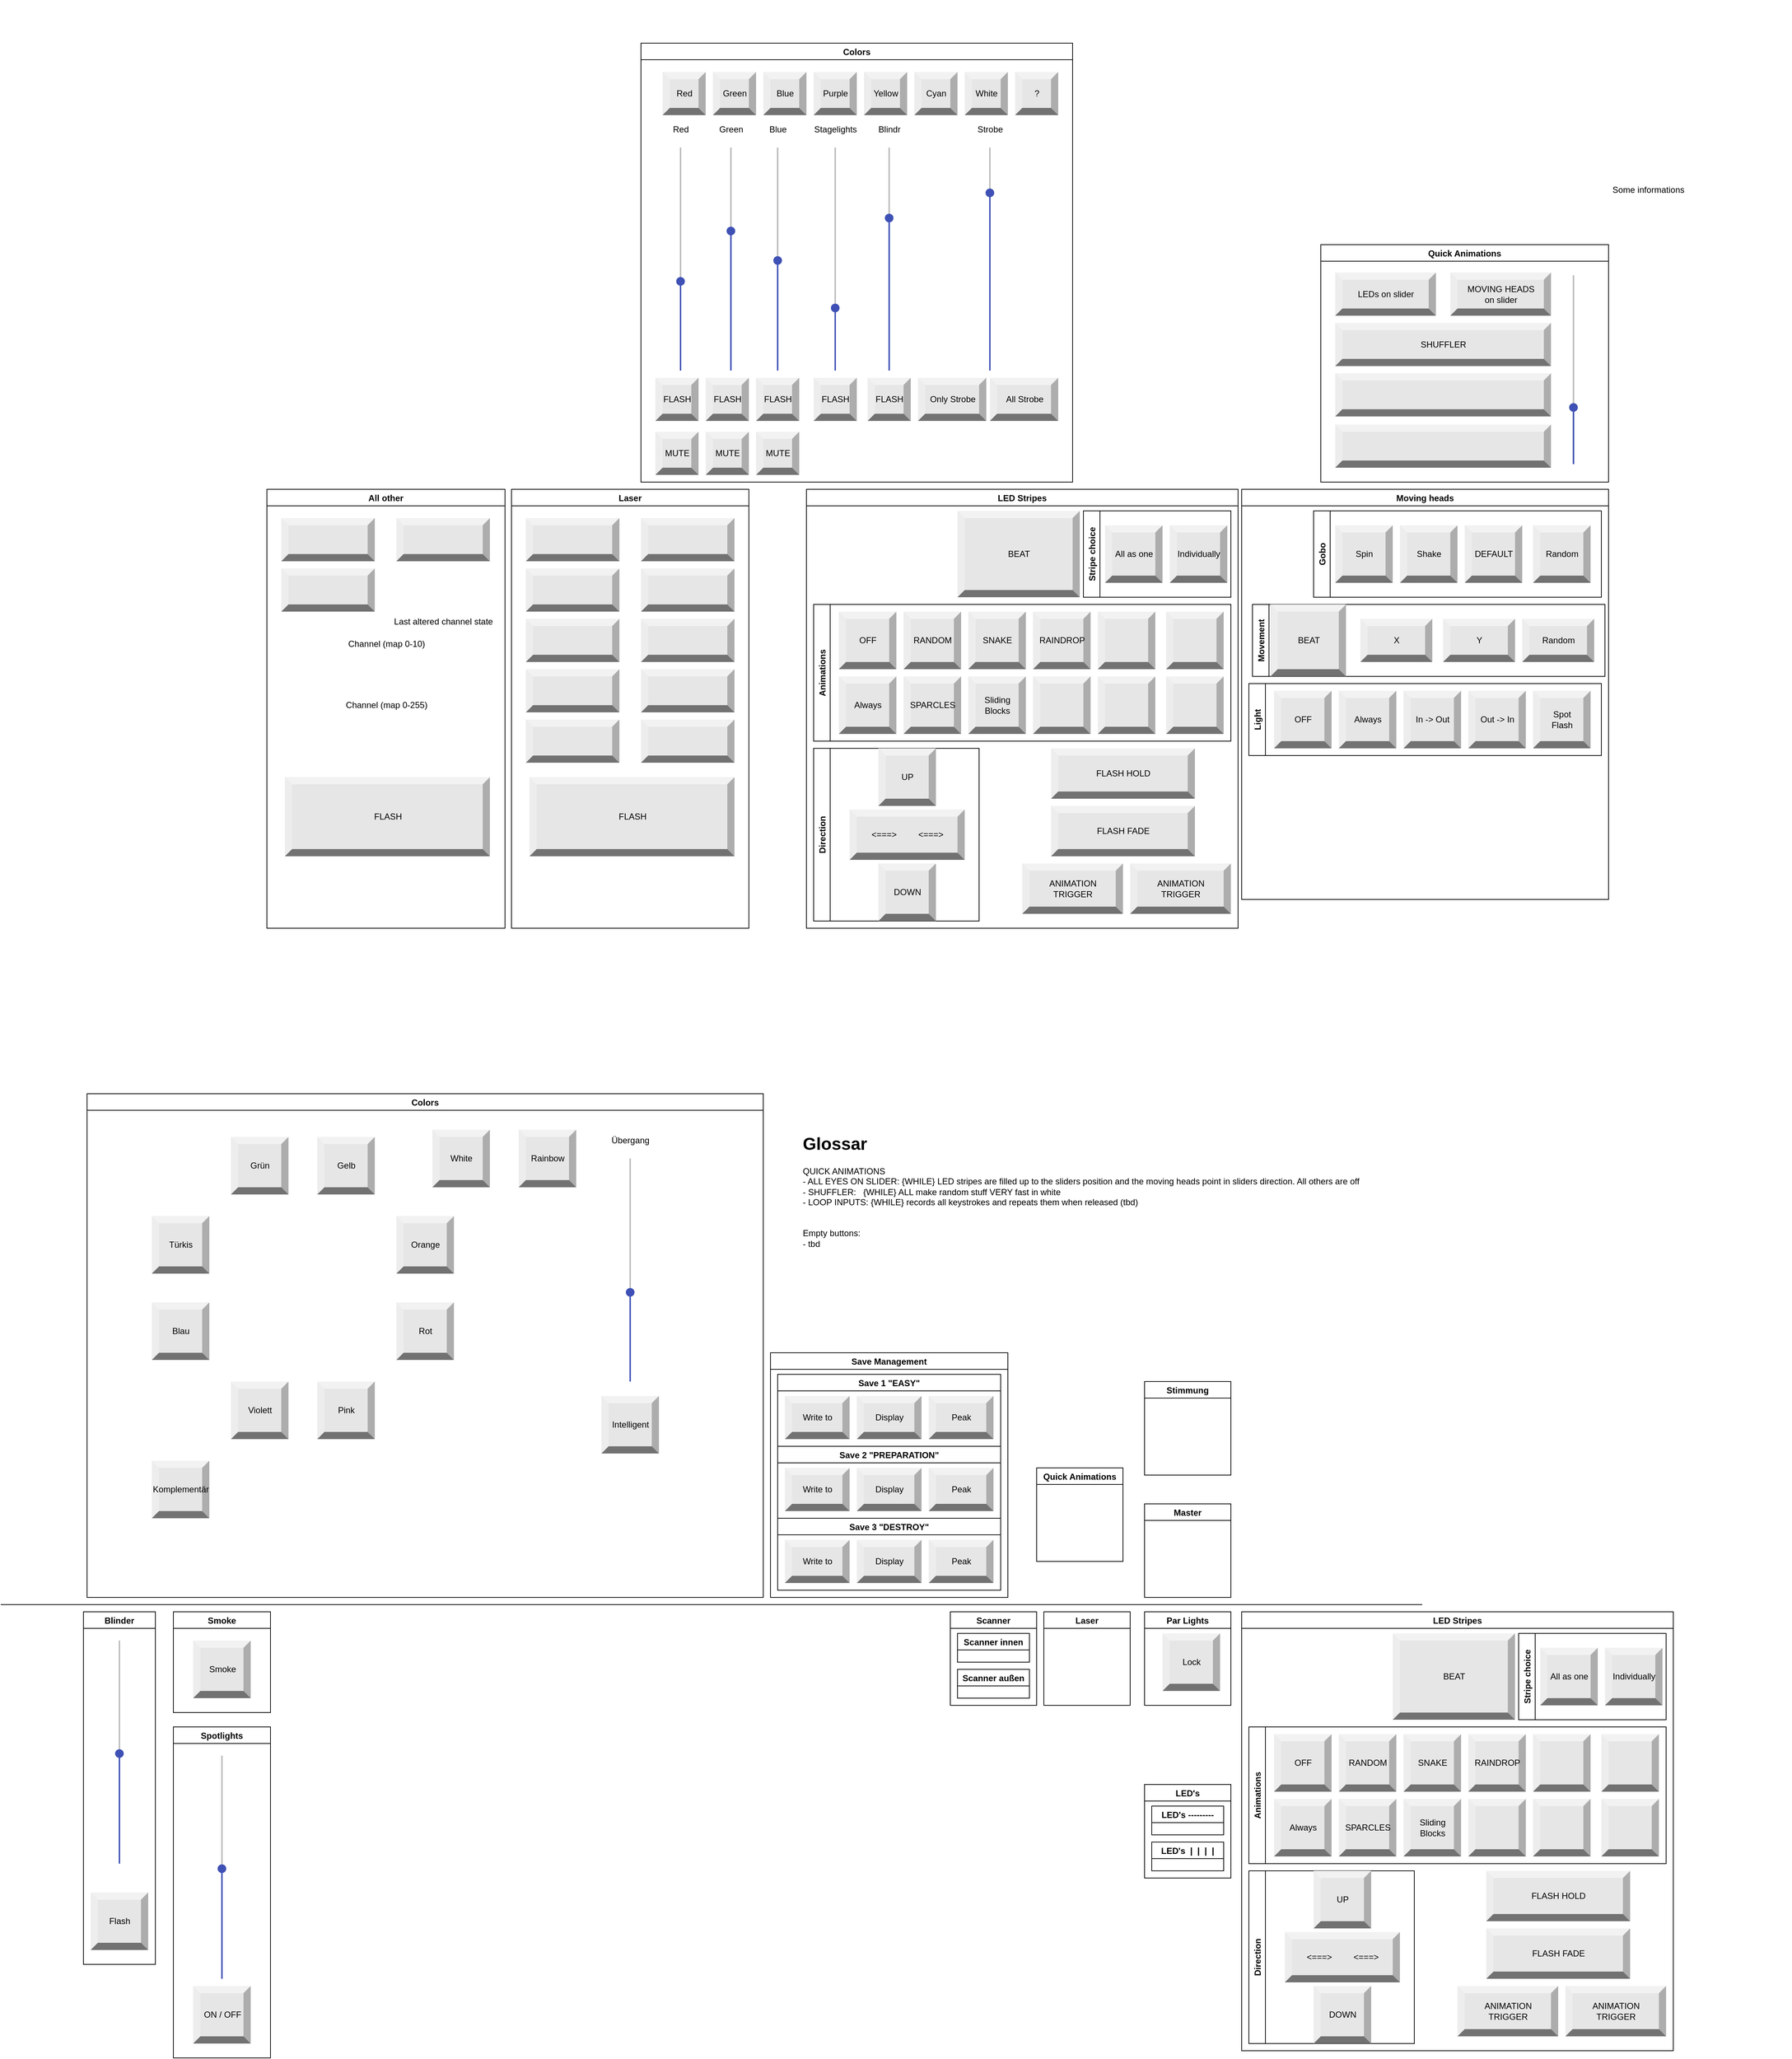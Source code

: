 <mxfile version="20.5.1" type="github">
  <diagram id="EBs3eoclZNxCUd93gEGw" name="Page-1">
    <mxGraphModel dx="1172" dy="1929" grid="1" gridSize="10" guides="1" tooltips="1" connect="1" arrows="1" fold="1" page="1" pageScale="1" pageWidth="850" pageHeight="1100" math="0" shadow="0">
      <root>
        <mxCell id="0" />
        <mxCell id="1" parent="0" />
        <mxCell id="Si6ZbvaaQqSnE2KLARDV-14" value="&lt;h1&gt;Glossar&lt;/h1&gt;&lt;div&gt;QUICK ANIMATIONS&lt;/div&gt;&lt;div&gt;- ALL EYES ON SLIDER: {WHILE} LED stripes are filled up to the sliders position and the moving heads point in sliders direction. All others are off&lt;br&gt;&lt;/div&gt;&lt;div&gt;- SHUFFLER:&lt;span style=&quot;&quot;&gt; &lt;/span&gt;&lt;span style=&quot;&quot;&gt; &lt;/span&gt;&lt;span style=&quot;&quot;&gt; &lt;/span&gt;&amp;nbsp; {WHILE} ALL make random stuff VERY fast in white&lt;/div&gt;&lt;div&gt;- LOOP INPUTS: {WHILE} records all keystrokes and repeats them when released (tbd)&lt;/div&gt;&lt;div&gt;&lt;br&gt;&lt;/div&gt;&lt;div&gt;&lt;br&gt;&lt;/div&gt;&lt;div&gt;Empty buttons:&lt;/div&gt;&lt;div&gt;- tbd&lt;/div&gt;&lt;div&gt;&lt;br&gt;&lt;/div&gt;&lt;div&gt;&lt;br&gt;&lt;/div&gt;" style="text;html=1;strokeColor=none;fillColor=none;spacing=5;spacingTop=-20;whiteSpace=wrap;overflow=hidden;rounded=0;" parent="1" vertex="1">
          <mxGeometry x="1130" y="760" width="790" height="180" as="geometry" />
        </mxCell>
        <mxCell id="Si6ZbvaaQqSnE2KLARDV-79" value="Moving heads" style="swimlane;" parent="1" vertex="1">
          <mxGeometry x="1745" y="-130" width="510" height="570" as="geometry" />
        </mxCell>
        <mxCell id="X8WdXMTReOl_9unOQ_UK-8" value="Movement" style="swimlane;horizontal=0;" parent="Si6ZbvaaQqSnE2KLARDV-79" vertex="1">
          <mxGeometry x="15" y="160" width="490" height="100" as="geometry" />
        </mxCell>
        <mxCell id="X8WdXMTReOl_9unOQ_UK-9" value="BEAT" style="labelPosition=center;verticalLabelPosition=middle;align=center;html=1;shape=mxgraph.basic.shaded_button;dx=10;fillColor=#E6E6E6;strokeColor=none;" parent="X8WdXMTReOl_9unOQ_UK-8" vertex="1">
          <mxGeometry x="25" width="105" height="100" as="geometry" />
        </mxCell>
        <mxCell id="X8WdXMTReOl_9unOQ_UK-10" value="X" style="labelPosition=center;verticalLabelPosition=middle;align=center;html=1;shape=mxgraph.basic.shaded_button;dx=10;fillColor=#E6E6E6;strokeColor=none;" parent="X8WdXMTReOl_9unOQ_UK-8" vertex="1">
          <mxGeometry x="150" y="20" width="100" height="60" as="geometry" />
        </mxCell>
        <mxCell id="X8WdXMTReOl_9unOQ_UK-12" value="Random" style="labelPosition=center;verticalLabelPosition=middle;align=center;html=1;shape=mxgraph.basic.shaded_button;dx=10;fillColor=#E6E6E6;strokeColor=none;" parent="X8WdXMTReOl_9unOQ_UK-8" vertex="1">
          <mxGeometry x="375" y="20" width="100" height="60" as="geometry" />
        </mxCell>
        <mxCell id="X8WdXMTReOl_9unOQ_UK-11" value="&lt;div&gt;Y&lt;/div&gt;" style="labelPosition=center;verticalLabelPosition=middle;align=center;html=1;shape=mxgraph.basic.shaded_button;dx=10;fillColor=#E6E6E6;strokeColor=none;" parent="X8WdXMTReOl_9unOQ_UK-8" vertex="1">
          <mxGeometry x="265" y="20" width="100" height="60" as="geometry" />
        </mxCell>
        <mxCell id="X8WdXMTReOl_9unOQ_UK-13" value="Light" style="swimlane;horizontal=0;" parent="Si6ZbvaaQqSnE2KLARDV-79" vertex="1">
          <mxGeometry x="10" y="270" width="490" height="100" as="geometry" />
        </mxCell>
        <mxCell id="X8WdXMTReOl_9unOQ_UK-14" value="OFF" style="labelPosition=center;verticalLabelPosition=middle;align=center;html=1;shape=mxgraph.basic.shaded_button;dx=10;fillColor=#E6E6E6;strokeColor=none;" parent="X8WdXMTReOl_9unOQ_UK-13" vertex="1">
          <mxGeometry x="35" y="10" width="80" height="80" as="geometry" />
        </mxCell>
        <mxCell id="X8WdXMTReOl_9unOQ_UK-15" value="Always" style="labelPosition=center;verticalLabelPosition=middle;align=center;html=1;shape=mxgraph.basic.shaded_button;dx=10;fillColor=#E6E6E6;strokeColor=none;" parent="X8WdXMTReOl_9unOQ_UK-13" vertex="1">
          <mxGeometry x="125" y="10" width="80" height="80" as="geometry" />
        </mxCell>
        <mxCell id="X8WdXMTReOl_9unOQ_UK-16" value="Out -&amp;gt; In" style="labelPosition=center;verticalLabelPosition=middle;align=center;html=1;shape=mxgraph.basic.shaded_button;dx=10;fillColor=#E6E6E6;strokeColor=none;" parent="X8WdXMTReOl_9unOQ_UK-13" vertex="1">
          <mxGeometry x="305" y="10" width="80" height="80" as="geometry" />
        </mxCell>
        <mxCell id="X8WdXMTReOl_9unOQ_UK-17" value="In -&amp;gt; Out" style="labelPosition=center;verticalLabelPosition=middle;align=center;html=1;shape=mxgraph.basic.shaded_button;dx=10;fillColor=#E6E6E6;strokeColor=none;" parent="X8WdXMTReOl_9unOQ_UK-13" vertex="1">
          <mxGeometry x="215" y="10" width="80" height="80" as="geometry" />
        </mxCell>
        <mxCell id="X8WdXMTReOl_9unOQ_UK-18" value="&lt;div&gt;Spot&lt;/div&gt;&lt;div&gt;Flash&lt;br&gt;&lt;/div&gt;" style="labelPosition=center;verticalLabelPosition=middle;align=center;html=1;shape=mxgraph.basic.shaded_button;dx=10;fillColor=#E6E6E6;strokeColor=none;" parent="X8WdXMTReOl_9unOQ_UK-13" vertex="1">
          <mxGeometry x="395" y="10" width="80" height="80" as="geometry" />
        </mxCell>
        <mxCell id="X8WdXMTReOl_9unOQ_UK-19" value="Gobo" style="swimlane;horizontal=0;" parent="Si6ZbvaaQqSnE2KLARDV-79" vertex="1">
          <mxGeometry x="100" y="30" width="400" height="120" as="geometry" />
        </mxCell>
        <mxCell id="X8WdXMTReOl_9unOQ_UK-20" value="&lt;div&gt;&lt;span style=&quot;background-color: initial;&quot;&gt;Spin&lt;/span&gt;&lt;br&gt;&lt;/div&gt;" style="labelPosition=center;verticalLabelPosition=middle;align=center;html=1;shape=mxgraph.basic.shaded_button;dx=10;fillColor=#E6E6E6;strokeColor=none;" parent="X8WdXMTReOl_9unOQ_UK-19" vertex="1">
          <mxGeometry x="30" y="20" width="80" height="80" as="geometry" />
        </mxCell>
        <mxCell id="X8WdXMTReOl_9unOQ_UK-21" value="&lt;div&gt;Shake&lt;/div&gt;" style="labelPosition=center;verticalLabelPosition=middle;align=center;html=1;shape=mxgraph.basic.shaded_button;dx=10;fillColor=#E6E6E6;strokeColor=none;" parent="X8WdXMTReOl_9unOQ_UK-19" vertex="1">
          <mxGeometry x="120" y="20" width="80" height="80" as="geometry" />
        </mxCell>
        <mxCell id="X8WdXMTReOl_9unOQ_UK-23" value="DEFAULT" style="labelPosition=center;verticalLabelPosition=middle;align=center;html=1;shape=mxgraph.basic.shaded_button;dx=10;fillColor=#E6E6E6;strokeColor=none;" parent="X8WdXMTReOl_9unOQ_UK-19" vertex="1">
          <mxGeometry x="210" y="20" width="80" height="80" as="geometry" />
        </mxCell>
        <mxCell id="LFXs0zO8Hx01GmSGuNnJ-122" value="Random" style="labelPosition=center;verticalLabelPosition=middle;align=center;html=1;shape=mxgraph.basic.shaded_button;dx=10;fillColor=#E6E6E6;strokeColor=none;" vertex="1" parent="X8WdXMTReOl_9unOQ_UK-19">
          <mxGeometry x="305" y="20" width="80" height="80" as="geometry" />
        </mxCell>
        <mxCell id="Si6ZbvaaQqSnE2KLARDV-80" value="Colors" style="swimlane;" parent="1" vertex="1">
          <mxGeometry x="910" y="-750" width="600" height="610" as="geometry">
            <mxRectangle x="-810" y="-35" width="80" height="30" as="alternateBounds" />
          </mxGeometry>
        </mxCell>
        <mxCell id="Si6ZbvaaQqSnE2KLARDV-73" value="Purple" style="labelPosition=center;verticalLabelPosition=middle;align=center;html=1;shape=mxgraph.basic.shaded_button;dx=10;fillColor=#E6E6E6;strokeColor=none;" parent="Si6ZbvaaQqSnE2KLARDV-80" vertex="1">
          <mxGeometry x="240" y="40" width="60" height="60" as="geometry" />
        </mxCell>
        <mxCell id="Si6ZbvaaQqSnE2KLARDV-74" value="Yellow" style="labelPosition=center;verticalLabelPosition=middle;align=center;html=1;shape=mxgraph.basic.shaded_button;dx=10;fillColor=#E6E6E6;strokeColor=none;" parent="Si6ZbvaaQqSnE2KLARDV-80" vertex="1">
          <mxGeometry x="310" y="40" width="60" height="60" as="geometry" />
        </mxCell>
        <mxCell id="Si6ZbvaaQqSnE2KLARDV-75" value="Cyan" style="labelPosition=center;verticalLabelPosition=middle;align=center;html=1;shape=mxgraph.basic.shaded_button;dx=10;fillColor=#E6E6E6;strokeColor=none;" parent="Si6ZbvaaQqSnE2KLARDV-80" vertex="1">
          <mxGeometry x="380" y="40" width="60" height="60" as="geometry" />
        </mxCell>
        <mxCell id="Si6ZbvaaQqSnE2KLARDV-78" value="?" style="labelPosition=center;verticalLabelPosition=middle;align=center;html=1;shape=mxgraph.basic.shaded_button;dx=10;fillColor=#E6E6E6;strokeColor=none;" parent="Si6ZbvaaQqSnE2KLARDV-80" vertex="1">
          <mxGeometry x="520" y="40" width="60" height="60" as="geometry" />
        </mxCell>
        <mxCell id="Si6ZbvaaQqSnE2KLARDV-77" value="White" style="labelPosition=center;verticalLabelPosition=middle;align=center;html=1;shape=mxgraph.basic.shaded_button;dx=10;fillColor=#E6E6E6;strokeColor=none;" parent="Si6ZbvaaQqSnE2KLARDV-80" vertex="1">
          <mxGeometry x="450" y="40" width="60" height="60" as="geometry" />
        </mxCell>
        <mxCell id="Si6ZbvaaQqSnE2KLARDV-70" value="Red" style="labelPosition=center;verticalLabelPosition=middle;align=center;html=1;shape=mxgraph.basic.shaded_button;dx=10;fillColor=#E6E6E6;strokeColor=none;" parent="Si6ZbvaaQqSnE2KLARDV-80" vertex="1">
          <mxGeometry x="30" y="40" width="60" height="60" as="geometry" />
        </mxCell>
        <mxCell id="Si6ZbvaaQqSnE2KLARDV-71" value="Green" style="labelPosition=center;verticalLabelPosition=middle;align=center;html=1;shape=mxgraph.basic.shaded_button;dx=10;fillColor=#E6E6E6;strokeColor=none;" parent="Si6ZbvaaQqSnE2KLARDV-80" vertex="1">
          <mxGeometry x="100" y="40" width="60" height="60" as="geometry" />
        </mxCell>
        <mxCell id="Si6ZbvaaQqSnE2KLARDV-72" value="Blue" style="labelPosition=center;verticalLabelPosition=middle;align=center;html=1;shape=mxgraph.basic.shaded_button;dx=10;fillColor=#E6E6E6;strokeColor=none;" parent="Si6ZbvaaQqSnE2KLARDV-80" vertex="1">
          <mxGeometry x="170" y="40" width="60" height="60" as="geometry" />
        </mxCell>
        <mxCell id="Si6ZbvaaQqSnE2KLARDV-52" value="" style="dashed=0;verticalLabelPosition=bottom;verticalAlign=top;align=center;shape=mxgraph.gmdl.slider2;barPos=40;strokeColor=#3F51B5;opacity=100;strokeWidth=2;fillColor=#3F51B5;handleSize=10;shadow=0;rotation=-90;" parent="Si6ZbvaaQqSnE2KLARDV-80" vertex="1">
          <mxGeometry x="-100" y="295" width="310" height="10" as="geometry" />
        </mxCell>
        <mxCell id="Si6ZbvaaQqSnE2KLARDV-53" value="Red" style="text;html=1;align=center;verticalAlign=middle;resizable=0;points=[];autosize=1;strokeColor=none;fillColor=none;" parent="Si6ZbvaaQqSnE2KLARDV-80" vertex="1">
          <mxGeometry x="30" y="105" width="50" height="30" as="geometry" />
        </mxCell>
        <mxCell id="Si6ZbvaaQqSnE2KLARDV-54" value="" style="dashed=0;verticalLabelPosition=bottom;verticalAlign=top;align=center;shape=mxgraph.gmdl.slider2;barPos=62.58;strokeColor=#3F51B5;opacity=100;strokeWidth=2;fillColor=#3F51B5;handleSize=10;shadow=0;rotation=-90;" parent="Si6ZbvaaQqSnE2KLARDV-80" vertex="1">
          <mxGeometry x="-30" y="295" width="310" height="10" as="geometry" />
        </mxCell>
        <mxCell id="Si6ZbvaaQqSnE2KLARDV-55" value="Green" style="text;html=1;align=center;verticalAlign=middle;resizable=0;points=[];autosize=1;strokeColor=none;fillColor=none;" parent="Si6ZbvaaQqSnE2KLARDV-80" vertex="1">
          <mxGeometry x="95" y="105" width="60" height="30" as="geometry" />
        </mxCell>
        <mxCell id="Si6ZbvaaQqSnE2KLARDV-56" value="" style="dashed=0;verticalLabelPosition=bottom;verticalAlign=top;align=center;shape=mxgraph.gmdl.slider2;barPos=49.35;strokeColor=#3F51B5;opacity=100;strokeWidth=2;fillColor=#3F51B5;handleSize=10;shadow=0;rotation=-90;" parent="Si6ZbvaaQqSnE2KLARDV-80" vertex="1">
          <mxGeometry x="35" y="295" width="310" height="10" as="geometry" />
        </mxCell>
        <mxCell id="Si6ZbvaaQqSnE2KLARDV-57" value="&lt;div&gt;Blue&lt;/div&gt;" style="text;html=1;align=center;verticalAlign=middle;resizable=0;points=[];autosize=1;strokeColor=none;fillColor=none;" parent="Si6ZbvaaQqSnE2KLARDV-80" vertex="1">
          <mxGeometry x="165" y="105" width="50" height="30" as="geometry" />
        </mxCell>
        <mxCell id="Si6ZbvaaQqSnE2KLARDV-60" value="FLASH" style="labelPosition=center;verticalLabelPosition=middle;align=center;html=1;shape=mxgraph.basic.shaded_button;dx=10;fillColor=#E6E6E6;strokeColor=none;" parent="Si6ZbvaaQqSnE2KLARDV-80" vertex="1">
          <mxGeometry x="20" y="465" width="60" height="60" as="geometry" />
        </mxCell>
        <mxCell id="Si6ZbvaaQqSnE2KLARDV-61" value="FLASH" style="labelPosition=center;verticalLabelPosition=middle;align=center;html=1;shape=mxgraph.basic.shaded_button;dx=10;fillColor=#E6E6E6;strokeColor=none;" parent="Si6ZbvaaQqSnE2KLARDV-80" vertex="1">
          <mxGeometry x="90" y="465" width="60" height="60" as="geometry" />
        </mxCell>
        <mxCell id="Si6ZbvaaQqSnE2KLARDV-62" value="FLASH" style="labelPosition=center;verticalLabelPosition=middle;align=center;html=1;shape=mxgraph.basic.shaded_button;dx=10;fillColor=#E6E6E6;strokeColor=none;" parent="Si6ZbvaaQqSnE2KLARDV-80" vertex="1">
          <mxGeometry x="160" y="465" width="60" height="60" as="geometry" />
        </mxCell>
        <mxCell id="Si6ZbvaaQqSnE2KLARDV-63" value="" style="dashed=0;verticalLabelPosition=bottom;verticalAlign=top;align=center;shape=mxgraph.gmdl.slider2;barPos=68.39;strokeColor=#3F51B5;opacity=100;strokeWidth=2;fillColor=#3F51B5;handleSize=10;shadow=0;rotation=-90;" parent="Si6ZbvaaQqSnE2KLARDV-80" vertex="1">
          <mxGeometry x="190" y="295" width="310" height="10" as="geometry" />
        </mxCell>
        <mxCell id="Si6ZbvaaQqSnE2KLARDV-64" value="Blindr" style="text;html=1;align=center;verticalAlign=middle;resizable=0;points=[];autosize=1;strokeColor=none;fillColor=none;" parent="Si6ZbvaaQqSnE2KLARDV-80" vertex="1">
          <mxGeometry x="320" y="105" width="50" height="30" as="geometry" />
        </mxCell>
        <mxCell id="Si6ZbvaaQqSnE2KLARDV-65" value="FLASH" style="labelPosition=center;verticalLabelPosition=middle;align=center;html=1;shape=mxgraph.basic.shaded_button;dx=10;fillColor=#E6E6E6;strokeColor=none;" parent="Si6ZbvaaQqSnE2KLARDV-80" vertex="1">
          <mxGeometry x="315" y="465" width="60" height="60" as="geometry" />
        </mxCell>
        <mxCell id="Si6ZbvaaQqSnE2KLARDV-66" value="" style="dashed=0;verticalLabelPosition=bottom;verticalAlign=top;align=center;shape=mxgraph.gmdl.slider2;barPos=79.68;strokeColor=#3F51B5;opacity=100;strokeWidth=2;fillColor=#3F51B5;handleSize=10;shadow=0;rotation=-90;" parent="Si6ZbvaaQqSnE2KLARDV-80" vertex="1">
          <mxGeometry x="330" y="295" width="310" height="10" as="geometry" />
        </mxCell>
        <mxCell id="Si6ZbvaaQqSnE2KLARDV-67" value="Strobe" style="text;html=1;align=center;verticalAlign=middle;resizable=0;points=[];autosize=1;strokeColor=none;fillColor=none;" parent="Si6ZbvaaQqSnE2KLARDV-80" vertex="1">
          <mxGeometry x="455" y="105" width="60" height="30" as="geometry" />
        </mxCell>
        <mxCell id="Si6ZbvaaQqSnE2KLARDV-68" value="Only Strobe" style="labelPosition=center;verticalLabelPosition=middle;align=center;html=1;shape=mxgraph.basic.shaded_button;dx=10;fillColor=#E6E6E6;strokeColor=none;" parent="Si6ZbvaaQqSnE2KLARDV-80" vertex="1">
          <mxGeometry x="385" y="465" width="95" height="60" as="geometry" />
        </mxCell>
        <mxCell id="Si6ZbvaaQqSnE2KLARDV-76" value="&lt;div&gt;All Strobe&lt;/div&gt;" style="labelPosition=center;verticalLabelPosition=middle;align=center;html=1;shape=mxgraph.basic.shaded_button;dx=10;fillColor=#E6E6E6;strokeColor=none;" parent="Si6ZbvaaQqSnE2KLARDV-80" vertex="1">
          <mxGeometry x="485" y="465" width="95" height="60" as="geometry" />
        </mxCell>
        <mxCell id="Si6ZbvaaQqSnE2KLARDV-107" value="MUTE" style="labelPosition=center;verticalLabelPosition=middle;align=center;html=1;shape=mxgraph.basic.shaded_button;dx=10;fillColor=#E6E6E6;strokeColor=none;" parent="Si6ZbvaaQqSnE2KLARDV-80" vertex="1">
          <mxGeometry x="20" y="540" width="60" height="60" as="geometry" />
        </mxCell>
        <mxCell id="Si6ZbvaaQqSnE2KLARDV-108" value="MUTE" style="labelPosition=center;verticalLabelPosition=middle;align=center;html=1;shape=mxgraph.basic.shaded_button;dx=10;fillColor=#E6E6E6;strokeColor=none;" parent="Si6ZbvaaQqSnE2KLARDV-80" vertex="1">
          <mxGeometry x="90" y="540" width="60" height="60" as="geometry" />
        </mxCell>
        <mxCell id="Si6ZbvaaQqSnE2KLARDV-109" value="MUTE" style="labelPosition=center;verticalLabelPosition=middle;align=center;html=1;shape=mxgraph.basic.shaded_button;dx=10;fillColor=#E6E6E6;strokeColor=none;" parent="Si6ZbvaaQqSnE2KLARDV-80" vertex="1">
          <mxGeometry x="160" y="540" width="60" height="60" as="geometry" />
        </mxCell>
        <mxCell id="c_5OUX5NTKB_IndZMFw4-1" value="Stagelights" style="text;html=1;align=center;verticalAlign=middle;resizable=0;points=[];autosize=1;strokeColor=none;fillColor=none;" parent="Si6ZbvaaQqSnE2KLARDV-80" vertex="1">
          <mxGeometry x="230" y="105" width="80" height="30" as="geometry" />
        </mxCell>
        <mxCell id="c_5OUX5NTKB_IndZMFw4-2" value="" style="dashed=0;verticalLabelPosition=bottom;verticalAlign=top;align=center;shape=mxgraph.gmdl.slider2;barPos=28.06;strokeColor=#3F51B5;opacity=100;strokeWidth=2;fillColor=#3F51B5;handleSize=10;shadow=0;rotation=-90;" parent="Si6ZbvaaQqSnE2KLARDV-80" vertex="1">
          <mxGeometry x="115" y="295" width="310" height="10" as="geometry" />
        </mxCell>
        <mxCell id="c_5OUX5NTKB_IndZMFw4-3" value="FLASH" style="labelPosition=center;verticalLabelPosition=middle;align=center;html=1;shape=mxgraph.basic.shaded_button;dx=10;fillColor=#E6E6E6;strokeColor=none;" parent="Si6ZbvaaQqSnE2KLARDV-80" vertex="1">
          <mxGeometry x="240" y="465" width="60" height="60" as="geometry" />
        </mxCell>
        <mxCell id="Si6ZbvaaQqSnE2KLARDV-82" value="Save Management" style="swimlane;" parent="1" vertex="1">
          <mxGeometry x="1090" y="1070" width="330" height="340" as="geometry" />
        </mxCell>
        <mxCell id="Si6ZbvaaQqSnE2KLARDV-92" value="Save 1 &quot;EASY&quot;" style="swimlane;" parent="Si6ZbvaaQqSnE2KLARDV-82" vertex="1">
          <mxGeometry x="10" y="30" width="310" height="100" as="geometry">
            <mxRectangle x="10" y="30" width="120" height="30" as="alternateBounds" />
          </mxGeometry>
        </mxCell>
        <mxCell id="Si6ZbvaaQqSnE2KLARDV-90" value="Write to" style="labelPosition=center;verticalLabelPosition=middle;align=center;html=1;shape=mxgraph.basic.shaded_button;dx=10;fillColor=#E6E6E6;strokeColor=none;" parent="Si6ZbvaaQqSnE2KLARDV-92" vertex="1">
          <mxGeometry x="10" y="30" width="90" height="60" as="geometry" />
        </mxCell>
        <mxCell id="Si6ZbvaaQqSnE2KLARDV-93" value="Display" style="labelPosition=center;verticalLabelPosition=middle;align=center;html=1;shape=mxgraph.basic.shaded_button;dx=10;fillColor=#E6E6E6;strokeColor=none;" parent="Si6ZbvaaQqSnE2KLARDV-92" vertex="1">
          <mxGeometry x="110" y="30" width="90" height="60" as="geometry" />
        </mxCell>
        <mxCell id="Si6ZbvaaQqSnE2KLARDV-94" value="Peak" style="labelPosition=center;verticalLabelPosition=middle;align=center;html=1;shape=mxgraph.basic.shaded_button;dx=10;fillColor=#E6E6E6;strokeColor=none;" parent="Si6ZbvaaQqSnE2KLARDV-92" vertex="1">
          <mxGeometry x="210" y="30" width="90" height="60" as="geometry" />
        </mxCell>
        <mxCell id="Si6ZbvaaQqSnE2KLARDV-95" value="Save 2 &quot;PREPARATION&quot;" style="swimlane;" parent="Si6ZbvaaQqSnE2KLARDV-82" vertex="1">
          <mxGeometry x="10" y="130" width="310" height="100" as="geometry" />
        </mxCell>
        <mxCell id="Si6ZbvaaQqSnE2KLARDV-96" value="Write to" style="labelPosition=center;verticalLabelPosition=middle;align=center;html=1;shape=mxgraph.basic.shaded_button;dx=10;fillColor=#E6E6E6;strokeColor=none;" parent="Si6ZbvaaQqSnE2KLARDV-95" vertex="1">
          <mxGeometry x="10" y="30" width="90" height="60" as="geometry" />
        </mxCell>
        <mxCell id="Si6ZbvaaQqSnE2KLARDV-97" value="Display" style="labelPosition=center;verticalLabelPosition=middle;align=center;html=1;shape=mxgraph.basic.shaded_button;dx=10;fillColor=#E6E6E6;strokeColor=none;" parent="Si6ZbvaaQqSnE2KLARDV-95" vertex="1">
          <mxGeometry x="110" y="30" width="90" height="60" as="geometry" />
        </mxCell>
        <mxCell id="Si6ZbvaaQqSnE2KLARDV-98" value="Peak" style="labelPosition=center;verticalLabelPosition=middle;align=center;html=1;shape=mxgraph.basic.shaded_button;dx=10;fillColor=#E6E6E6;strokeColor=none;" parent="Si6ZbvaaQqSnE2KLARDV-95" vertex="1">
          <mxGeometry x="210" y="30" width="90" height="60" as="geometry" />
        </mxCell>
        <mxCell id="Si6ZbvaaQqSnE2KLARDV-99" value="Save 3 &quot;DESTROY&quot;" style="swimlane;" parent="Si6ZbvaaQqSnE2KLARDV-82" vertex="1">
          <mxGeometry x="10" y="230" width="310" height="100" as="geometry" />
        </mxCell>
        <mxCell id="Si6ZbvaaQqSnE2KLARDV-100" value="Write to" style="labelPosition=center;verticalLabelPosition=middle;align=center;html=1;shape=mxgraph.basic.shaded_button;dx=10;fillColor=#E6E6E6;strokeColor=none;" parent="Si6ZbvaaQqSnE2KLARDV-99" vertex="1">
          <mxGeometry x="10" y="30" width="90" height="60" as="geometry" />
        </mxCell>
        <mxCell id="Si6ZbvaaQqSnE2KLARDV-101" value="Display" style="labelPosition=center;verticalLabelPosition=middle;align=center;html=1;shape=mxgraph.basic.shaded_button;dx=10;fillColor=#E6E6E6;strokeColor=none;" parent="Si6ZbvaaQqSnE2KLARDV-99" vertex="1">
          <mxGeometry x="110" y="30" width="90" height="60" as="geometry" />
        </mxCell>
        <mxCell id="Si6ZbvaaQqSnE2KLARDV-102" value="Peak" style="labelPosition=center;verticalLabelPosition=middle;align=center;html=1;shape=mxgraph.basic.shaded_button;dx=10;fillColor=#E6E6E6;strokeColor=none;" parent="Si6ZbvaaQqSnE2KLARDV-99" vertex="1">
          <mxGeometry x="210" y="30" width="90" height="60" as="geometry" />
        </mxCell>
        <mxCell id="Si6ZbvaaQqSnE2KLARDV-139" value="LED Stripes" style="swimlane;" parent="1" vertex="1">
          <mxGeometry x="1140" y="-130" width="600" height="610" as="geometry" />
        </mxCell>
        <mxCell id="m81HcdqTAT4RKeZ4J-Iu-4" value="Stripe choice" style="swimlane;horizontal=0;" parent="Si6ZbvaaQqSnE2KLARDV-139" vertex="1">
          <mxGeometry x="385" y="30" width="205" height="120" as="geometry" />
        </mxCell>
        <mxCell id="m81HcdqTAT4RKeZ4J-Iu-5" value="All as one" style="labelPosition=center;verticalLabelPosition=middle;align=center;html=1;shape=mxgraph.basic.shaded_button;dx=10;fillColor=#E6E6E6;strokeColor=none;" parent="m81HcdqTAT4RKeZ4J-Iu-4" vertex="1">
          <mxGeometry x="30" y="20" width="80" height="80" as="geometry" />
        </mxCell>
        <mxCell id="m81HcdqTAT4RKeZ4J-Iu-6" value="Individually" style="labelPosition=center;verticalLabelPosition=middle;align=center;html=1;shape=mxgraph.basic.shaded_button;dx=10;fillColor=#E6E6E6;strokeColor=none;" parent="m81HcdqTAT4RKeZ4J-Iu-4" vertex="1">
          <mxGeometry x="120" y="20" width="80" height="80" as="geometry" />
        </mxCell>
        <mxCell id="m81HcdqTAT4RKeZ4J-Iu-10" value="Animations" style="swimlane;horizontal=0;" parent="Si6ZbvaaQqSnE2KLARDV-139" vertex="1">
          <mxGeometry x="10" y="160" width="580" height="190" as="geometry" />
        </mxCell>
        <mxCell id="m81HcdqTAT4RKeZ4J-Iu-11" value="OFF" style="labelPosition=center;verticalLabelPosition=middle;align=center;html=1;shape=mxgraph.basic.shaded_button;dx=10;fillColor=#E6E6E6;strokeColor=none;" parent="m81HcdqTAT4RKeZ4J-Iu-10" vertex="1">
          <mxGeometry x="35" y="10" width="80" height="80" as="geometry" />
        </mxCell>
        <mxCell id="m81HcdqTAT4RKeZ4J-Iu-12" value="RANDOM" style="labelPosition=center;verticalLabelPosition=middle;align=center;html=1;shape=mxgraph.basic.shaded_button;dx=10;fillColor=#E6E6E6;strokeColor=none;" parent="m81HcdqTAT4RKeZ4J-Iu-10" vertex="1">
          <mxGeometry x="125" y="10" width="80" height="80" as="geometry" />
        </mxCell>
        <mxCell id="m81HcdqTAT4RKeZ4J-Iu-13" value="RAINDROP" style="labelPosition=center;verticalLabelPosition=middle;align=center;html=1;shape=mxgraph.basic.shaded_button;dx=10;fillColor=#E6E6E6;strokeColor=none;" parent="m81HcdqTAT4RKeZ4J-Iu-10" vertex="1">
          <mxGeometry x="305" y="10" width="80" height="80" as="geometry" />
        </mxCell>
        <mxCell id="m81HcdqTAT4RKeZ4J-Iu-14" value="SNAKE" style="labelPosition=center;verticalLabelPosition=middle;align=center;html=1;shape=mxgraph.basic.shaded_button;dx=10;fillColor=#E6E6E6;strokeColor=none;" parent="m81HcdqTAT4RKeZ4J-Iu-10" vertex="1">
          <mxGeometry x="215" y="10" width="80" height="80" as="geometry" />
        </mxCell>
        <mxCell id="m81HcdqTAT4RKeZ4J-Iu-15" value="" style="labelPosition=center;verticalLabelPosition=middle;align=center;html=1;shape=mxgraph.basic.shaded_button;dx=10;fillColor=#E6E6E6;strokeColor=none;" parent="m81HcdqTAT4RKeZ4J-Iu-10" vertex="1">
          <mxGeometry x="395" y="10" width="80" height="80" as="geometry" />
        </mxCell>
        <mxCell id="m81HcdqTAT4RKeZ4J-Iu-19" value="Always" style="labelPosition=center;verticalLabelPosition=middle;align=center;html=1;shape=mxgraph.basic.shaded_button;dx=10;fillColor=#E6E6E6;strokeColor=none;" parent="m81HcdqTAT4RKeZ4J-Iu-10" vertex="1">
          <mxGeometry x="35" y="100" width="80" height="80" as="geometry" />
        </mxCell>
        <mxCell id="m81HcdqTAT4RKeZ4J-Iu-20" value="SPARCLES" style="labelPosition=center;verticalLabelPosition=middle;align=center;html=1;shape=mxgraph.basic.shaded_button;dx=10;fillColor=#E6E6E6;strokeColor=none;" parent="m81HcdqTAT4RKeZ4J-Iu-10" vertex="1">
          <mxGeometry x="125" y="100" width="80" height="80" as="geometry" />
        </mxCell>
        <mxCell id="m81HcdqTAT4RKeZ4J-Iu-21" value="&lt;div&gt;Sliding&lt;/div&gt;&lt;div&gt;Blocks&lt;/div&gt;" style="labelPosition=center;verticalLabelPosition=middle;align=center;html=1;shape=mxgraph.basic.shaded_button;dx=10;fillColor=#E6E6E6;strokeColor=none;" parent="m81HcdqTAT4RKeZ4J-Iu-10" vertex="1">
          <mxGeometry x="215" y="100" width="80" height="80" as="geometry" />
        </mxCell>
        <mxCell id="m81HcdqTAT4RKeZ4J-Iu-22" value="" style="labelPosition=center;verticalLabelPosition=middle;align=center;html=1;shape=mxgraph.basic.shaded_button;dx=10;fillColor=#E6E6E6;strokeColor=none;" parent="m81HcdqTAT4RKeZ4J-Iu-10" vertex="1">
          <mxGeometry x="305" y="100" width="80" height="80" as="geometry" />
        </mxCell>
        <mxCell id="m81HcdqTAT4RKeZ4J-Iu-23" value="" style="labelPosition=center;verticalLabelPosition=middle;align=center;html=1;shape=mxgraph.basic.shaded_button;dx=10;fillColor=#E6E6E6;strokeColor=none;" parent="m81HcdqTAT4RKeZ4J-Iu-10" vertex="1">
          <mxGeometry x="395" y="100" width="80" height="80" as="geometry" />
        </mxCell>
        <mxCell id="m81HcdqTAT4RKeZ4J-Iu-24" value="" style="labelPosition=center;verticalLabelPosition=middle;align=center;html=1;shape=mxgraph.basic.shaded_button;dx=10;fillColor=#E6E6E6;strokeColor=none;" parent="m81HcdqTAT4RKeZ4J-Iu-10" vertex="1">
          <mxGeometry x="490" y="10" width="80" height="80" as="geometry" />
        </mxCell>
        <mxCell id="m81HcdqTAT4RKeZ4J-Iu-25" value="" style="labelPosition=center;verticalLabelPosition=middle;align=center;html=1;shape=mxgraph.basic.shaded_button;dx=10;fillColor=#E6E6E6;strokeColor=none;" parent="m81HcdqTAT4RKeZ4J-Iu-10" vertex="1">
          <mxGeometry x="490" y="100" width="80" height="80" as="geometry" />
        </mxCell>
        <mxCell id="m81HcdqTAT4RKeZ4J-Iu-16" value="Direction" style="swimlane;horizontal=0;" parent="Si6ZbvaaQqSnE2KLARDV-139" vertex="1">
          <mxGeometry x="10" y="360" width="230" height="240" as="geometry" />
        </mxCell>
        <mxCell id="m81HcdqTAT4RKeZ4J-Iu-17" value="UP" style="labelPosition=center;verticalLabelPosition=middle;align=center;html=1;shape=mxgraph.basic.shaded_button;dx=10;fillColor=#E6E6E6;strokeColor=none;" parent="m81HcdqTAT4RKeZ4J-Iu-16" vertex="1">
          <mxGeometry x="90" width="80" height="80" as="geometry" />
        </mxCell>
        <mxCell id="m81HcdqTAT4RKeZ4J-Iu-18" value="DOWN" style="labelPosition=center;verticalLabelPosition=middle;align=center;html=1;shape=mxgraph.basic.shaded_button;dx=10;fillColor=#E6E6E6;strokeColor=none;" parent="m81HcdqTAT4RKeZ4J-Iu-16" vertex="1">
          <mxGeometry x="90" y="160" width="80" height="80" as="geometry" />
        </mxCell>
        <mxCell id="m81HcdqTAT4RKeZ4J-Iu-27" value="&amp;lt;===&amp;gt;&amp;nbsp;&amp;nbsp;&amp;nbsp;&amp;nbsp;&amp;nbsp;&amp;nbsp;&amp;nbsp;&amp;nbsp; &amp;lt;===&amp;gt;" style="labelPosition=center;verticalLabelPosition=middle;align=center;html=1;shape=mxgraph.basic.shaded_button;dx=10;fillColor=#E6E6E6;strokeColor=none;" parent="m81HcdqTAT4RKeZ4J-Iu-16" vertex="1">
          <mxGeometry x="50" y="85" width="160" height="70" as="geometry" />
        </mxCell>
        <mxCell id="m81HcdqTAT4RKeZ4J-Iu-26" value="BEAT" style="labelPosition=center;verticalLabelPosition=middle;align=center;html=1;shape=mxgraph.basic.shaded_button;dx=10;fillColor=#E6E6E6;strokeColor=none;" parent="Si6ZbvaaQqSnE2KLARDV-139" vertex="1">
          <mxGeometry x="210" y="30" width="170" height="120" as="geometry" />
        </mxCell>
        <mxCell id="m81HcdqTAT4RKeZ4J-Iu-31" value="&lt;div&gt;ANIMATION&lt;/div&gt;&lt;div&gt;TRIGGER&lt;/div&gt;" style="labelPosition=center;verticalLabelPosition=middle;align=center;html=1;shape=mxgraph.basic.shaded_button;dx=10;fillColor=#E6E6E6;strokeColor=none;" parent="Si6ZbvaaQqSnE2KLARDV-139" vertex="1">
          <mxGeometry x="300" y="520" width="140" height="70" as="geometry" />
        </mxCell>
        <mxCell id="m81HcdqTAT4RKeZ4J-Iu-33" value="&lt;div&gt;ANIMATION&lt;/div&gt;&lt;div&gt;TRIGGER&lt;br&gt;&lt;/div&gt;" style="labelPosition=center;verticalLabelPosition=middle;align=center;html=1;shape=mxgraph.basic.shaded_button;dx=10;fillColor=#E6E6E6;strokeColor=none;" parent="Si6ZbvaaQqSnE2KLARDV-139" vertex="1">
          <mxGeometry x="450" y="520" width="140" height="70" as="geometry" />
        </mxCell>
        <mxCell id="m81HcdqTAT4RKeZ4J-Iu-35" value="FLASH FADE" style="labelPosition=center;verticalLabelPosition=middle;align=center;html=1;shape=mxgraph.basic.shaded_button;dx=10;fillColor=#E6E6E6;strokeColor=none;" parent="Si6ZbvaaQqSnE2KLARDV-139" vertex="1">
          <mxGeometry x="340" y="440" width="200" height="70" as="geometry" />
        </mxCell>
        <mxCell id="m81HcdqTAT4RKeZ4J-Iu-37" value="FLASH HOLD" style="labelPosition=center;verticalLabelPosition=middle;align=center;html=1;shape=mxgraph.basic.shaded_button;dx=10;fillColor=#E6E6E6;strokeColor=none;" parent="Si6ZbvaaQqSnE2KLARDV-139" vertex="1">
          <mxGeometry x="340" y="360" width="200" height="70" as="geometry" />
        </mxCell>
        <mxCell id="Si6ZbvaaQqSnE2KLARDV-184" value="Laser" style="swimlane;" parent="1" vertex="1">
          <mxGeometry x="730" y="-130" width="330" height="610" as="geometry" />
        </mxCell>
        <mxCell id="Si6ZbvaaQqSnE2KLARDV-185" value="" style="labelPosition=center;verticalLabelPosition=middle;align=center;html=1;shape=mxgraph.basic.shaded_button;dx=10;fillColor=#E6E6E6;strokeColor=none;" parent="Si6ZbvaaQqSnE2KLARDV-184" vertex="1">
          <mxGeometry x="20" y="40" width="130" height="60" as="geometry" />
        </mxCell>
        <mxCell id="Si6ZbvaaQqSnE2KLARDV-186" value="" style="labelPosition=center;verticalLabelPosition=middle;align=center;html=1;shape=mxgraph.basic.shaded_button;dx=10;fillColor=#E6E6E6;strokeColor=none;" parent="Si6ZbvaaQqSnE2KLARDV-184" vertex="1">
          <mxGeometry x="180" y="110" width="130" height="60" as="geometry" />
        </mxCell>
        <mxCell id="Si6ZbvaaQqSnE2KLARDV-187" value="" style="labelPosition=center;verticalLabelPosition=middle;align=center;html=1;shape=mxgraph.basic.shaded_button;dx=10;fillColor=#E6E6E6;strokeColor=none;" parent="Si6ZbvaaQqSnE2KLARDV-184" vertex="1">
          <mxGeometry x="20" y="180" width="130" height="60" as="geometry" />
        </mxCell>
        <mxCell id="Si6ZbvaaQqSnE2KLARDV-188" value="" style="labelPosition=center;verticalLabelPosition=middle;align=center;html=1;shape=mxgraph.basic.shaded_button;dx=10;fillColor=#E6E6E6;strokeColor=none;" parent="Si6ZbvaaQqSnE2KLARDV-184" vertex="1">
          <mxGeometry x="180" y="180" width="130" height="60" as="geometry" />
        </mxCell>
        <mxCell id="Si6ZbvaaQqSnE2KLARDV-189" value="" style="labelPosition=center;verticalLabelPosition=middle;align=center;html=1;shape=mxgraph.basic.shaded_button;dx=10;fillColor=#E6E6E6;strokeColor=none;" parent="Si6ZbvaaQqSnE2KLARDV-184" vertex="1">
          <mxGeometry x="180" y="40" width="130" height="60" as="geometry" />
        </mxCell>
        <mxCell id="Si6ZbvaaQqSnE2KLARDV-190" value="" style="labelPosition=center;verticalLabelPosition=middle;align=center;html=1;shape=mxgraph.basic.shaded_button;dx=10;fillColor=#E6E6E6;strokeColor=none;" parent="Si6ZbvaaQqSnE2KLARDV-184" vertex="1">
          <mxGeometry x="20" y="110" width="130" height="60" as="geometry" />
        </mxCell>
        <mxCell id="Si6ZbvaaQqSnE2KLARDV-196" value="FLASH" style="labelPosition=center;verticalLabelPosition=middle;align=center;html=1;shape=mxgraph.basic.shaded_button;dx=10;fillColor=#E6E6E6;strokeColor=none;" parent="Si6ZbvaaQqSnE2KLARDV-184" vertex="1">
          <mxGeometry x="25" y="400" width="285" height="110" as="geometry" />
        </mxCell>
        <mxCell id="Si6ZbvaaQqSnE2KLARDV-204" value="" style="labelPosition=center;verticalLabelPosition=middle;align=center;html=1;shape=mxgraph.basic.shaded_button;dx=10;fillColor=#E6E6E6;strokeColor=none;" parent="Si6ZbvaaQqSnE2KLARDV-184" vertex="1">
          <mxGeometry x="20" y="250" width="130" height="60" as="geometry" />
        </mxCell>
        <mxCell id="Si6ZbvaaQqSnE2KLARDV-205" value="" style="labelPosition=center;verticalLabelPosition=middle;align=center;html=1;shape=mxgraph.basic.shaded_button;dx=10;fillColor=#E6E6E6;strokeColor=none;" parent="Si6ZbvaaQqSnE2KLARDV-184" vertex="1">
          <mxGeometry x="180" y="320" width="130" height="60" as="geometry" />
        </mxCell>
        <mxCell id="Si6ZbvaaQqSnE2KLARDV-208" value="" style="labelPosition=center;verticalLabelPosition=middle;align=center;html=1;shape=mxgraph.basic.shaded_button;dx=10;fillColor=#E6E6E6;strokeColor=none;" parent="Si6ZbvaaQqSnE2KLARDV-184" vertex="1">
          <mxGeometry x="180" y="250" width="130" height="60" as="geometry" />
        </mxCell>
        <mxCell id="Si6ZbvaaQqSnE2KLARDV-209" value="" style="labelPosition=center;verticalLabelPosition=middle;align=center;html=1;shape=mxgraph.basic.shaded_button;dx=10;fillColor=#E6E6E6;strokeColor=none;" parent="Si6ZbvaaQqSnE2KLARDV-184" vertex="1">
          <mxGeometry x="20" y="320" width="130" height="60" as="geometry" />
        </mxCell>
        <mxCell id="Si6ZbvaaQqSnE2KLARDV-211" value="All other" style="swimlane;" parent="1" vertex="1">
          <mxGeometry x="390" y="-130" width="331" height="610" as="geometry" />
        </mxCell>
        <mxCell id="Si6ZbvaaQqSnE2KLARDV-220" value="FLASH" style="labelPosition=center;verticalLabelPosition=middle;align=center;html=1;shape=mxgraph.basic.shaded_button;dx=10;fillColor=#E6E6E6;strokeColor=none;" parent="Si6ZbvaaQqSnE2KLARDV-211" vertex="1">
          <mxGeometry x="25" y="400" width="285" height="110" as="geometry" />
        </mxCell>
        <mxCell id="Si6ZbvaaQqSnE2KLARDV-222" value="" style="labelPosition=center;verticalLabelPosition=middle;align=center;html=1;shape=mxgraph.basic.shaded_button;dx=10;fillColor=#E6E6E6;strokeColor=none;" parent="Si6ZbvaaQqSnE2KLARDV-211" vertex="1">
          <mxGeometry x="180" y="40" width="130" height="60" as="geometry" />
        </mxCell>
        <mxCell id="Si6ZbvaaQqSnE2KLARDV-224" value="" style="labelPosition=center;verticalLabelPosition=middle;align=center;html=1;shape=mxgraph.basic.shaded_button;dx=10;fillColor=#E6E6E6;strokeColor=none;" parent="Si6ZbvaaQqSnE2KLARDV-211" vertex="1">
          <mxGeometry x="20" y="40" width="130" height="60" as="geometry" />
        </mxCell>
        <mxCell id="Si6ZbvaaQqSnE2KLARDV-226" value="" style="labelPosition=center;verticalLabelPosition=middle;align=center;html=1;shape=mxgraph.basic.shaded_button;dx=10;fillColor=#E6E6E6;strokeColor=none;" parent="Si6ZbvaaQqSnE2KLARDV-211" vertex="1">
          <mxGeometry x="20" y="110" width="130" height="60" as="geometry" />
        </mxCell>
        <mxCell id="Si6ZbvaaQqSnE2KLARDV-227" value="" style="shape=image;html=1;verticalAlign=top;verticalLabelPosition=bottom;labelBackgroundColor=#ffffff;imageAspect=0;aspect=fixed;image=https://cdn3.iconfinder.com/data/icons/energy-and-power-glyph-24-px/24/Analog_device_gauge_gauge_meter_pressure_gauge_speedometer-128.png" parent="Si6ZbvaaQqSnE2KLARDV-211" vertex="1">
          <mxGeometry x="25.5" y="215" width="70" height="70" as="geometry" />
        </mxCell>
        <mxCell id="Si6ZbvaaQqSnE2KLARDV-228" value="" style="shape=image;html=1;verticalAlign=top;verticalLabelPosition=bottom;labelBackgroundColor=#ffffff;imageAspect=0;aspect=fixed;image=https://cdn3.iconfinder.com/data/icons/energy-and-power-glyph-24-px/24/Analog_device_gauge_gauge_meter_pressure_gauge_speedometer-128.png" parent="Si6ZbvaaQqSnE2KLARDV-211" vertex="1">
          <mxGeometry x="95.5" y="215" width="70" height="70" as="geometry" />
        </mxCell>
        <mxCell id="Si6ZbvaaQqSnE2KLARDV-230" value="" style="shape=image;html=1;verticalAlign=top;verticalLabelPosition=bottom;labelBackgroundColor=#ffffff;imageAspect=0;aspect=fixed;image=https://cdn3.iconfinder.com/data/icons/energy-and-power-glyph-24-px/24/Analog_device_gauge_gauge_meter_pressure_gauge_speedometer-128.png" parent="Si6ZbvaaQqSnE2KLARDV-211" vertex="1">
          <mxGeometry x="165.5" y="215" width="70" height="70" as="geometry" />
        </mxCell>
        <mxCell id="Si6ZbvaaQqSnE2KLARDV-229" value="" style="shape=image;html=1;verticalAlign=top;verticalLabelPosition=bottom;labelBackgroundColor=#ffffff;imageAspect=0;aspect=fixed;image=https://cdn3.iconfinder.com/data/icons/energy-and-power-glyph-24-px/24/Analog_device_gauge_gauge_meter_pressure_gauge_speedometer-128.png" parent="Si6ZbvaaQqSnE2KLARDV-211" vertex="1">
          <mxGeometry x="235.5" y="215" width="70" height="70" as="geometry" />
        </mxCell>
        <mxCell id="Si6ZbvaaQqSnE2KLARDV-231" value="" style="shape=image;html=1;verticalAlign=top;verticalLabelPosition=bottom;labelBackgroundColor=#ffffff;imageAspect=0;aspect=fixed;image=https://cdn3.iconfinder.com/data/icons/energy-and-power-glyph-24-px/24/Analog_device_gauge_gauge_meter_pressure_gauge_speedometer-128.png" parent="Si6ZbvaaQqSnE2KLARDV-211" vertex="1">
          <mxGeometry x="25.5" y="305" width="70" height="70" as="geometry" />
        </mxCell>
        <mxCell id="Si6ZbvaaQqSnE2KLARDV-232" value="" style="shape=image;html=1;verticalAlign=top;verticalLabelPosition=bottom;labelBackgroundColor=#ffffff;imageAspect=0;aspect=fixed;image=https://cdn3.iconfinder.com/data/icons/energy-and-power-glyph-24-px/24/Analog_device_gauge_gauge_meter_pressure_gauge_speedometer-128.png" parent="Si6ZbvaaQqSnE2KLARDV-211" vertex="1">
          <mxGeometry x="95.5" y="305" width="70" height="70" as="geometry" />
        </mxCell>
        <mxCell id="Si6ZbvaaQqSnE2KLARDV-233" value="" style="shape=image;html=1;verticalAlign=top;verticalLabelPosition=bottom;labelBackgroundColor=#ffffff;imageAspect=0;aspect=fixed;image=https://cdn3.iconfinder.com/data/icons/energy-and-power-glyph-24-px/24/Analog_device_gauge_gauge_meter_pressure_gauge_speedometer-128.png" parent="Si6ZbvaaQqSnE2KLARDV-211" vertex="1">
          <mxGeometry x="165.5" y="305" width="70" height="70" as="geometry" />
        </mxCell>
        <mxCell id="Si6ZbvaaQqSnE2KLARDV-234" value="" style="shape=image;html=1;verticalAlign=top;verticalLabelPosition=bottom;labelBackgroundColor=#ffffff;imageAspect=0;aspect=fixed;image=https://cdn3.iconfinder.com/data/icons/energy-and-power-glyph-24-px/24/Analog_device_gauge_gauge_meter_pressure_gauge_speedometer-128.png" parent="Si6ZbvaaQqSnE2KLARDV-211" vertex="1">
          <mxGeometry x="235.5" y="305" width="70" height="70" as="geometry" />
        </mxCell>
        <mxCell id="Si6ZbvaaQqSnE2KLARDV-235" value="Channel (map 0-10)" style="text;html=1;align=center;verticalAlign=middle;resizable=0;points=[];autosize=1;strokeColor=none;fillColor=none;" parent="Si6ZbvaaQqSnE2KLARDV-211" vertex="1">
          <mxGeometry x="100.5" y="200" width="130" height="30" as="geometry" />
        </mxCell>
        <mxCell id="Si6ZbvaaQqSnE2KLARDV-236" value="Channel (map 0-255)" style="text;html=1;align=center;verticalAlign=middle;resizable=0;points=[];autosize=1;strokeColor=none;fillColor=none;" parent="Si6ZbvaaQqSnE2KLARDV-211" vertex="1">
          <mxGeometry x="96" y="285" width="140" height="30" as="geometry" />
        </mxCell>
        <mxCell id="Si6ZbvaaQqSnE2KLARDV-237" value="Last altered channel state" style="shape=image;html=1;verticalAlign=top;verticalLabelPosition=bottom;labelBackgroundColor=#ffffff;imageAspect=0;aspect=fixed;image=https://cdn1.iconfinder.com/data/icons/100-basic-for-user-interface/32/29-Screen-128.png" parent="Si6ZbvaaQqSnE2KLARDV-211" vertex="1">
          <mxGeometry x="215" y="110" width="60" height="60" as="geometry" />
        </mxCell>
        <mxCell id="Si6ZbvaaQqSnE2KLARDV-113" value="Quick Animations" style="swimlane;" parent="1" vertex="1">
          <mxGeometry x="1855" y="-470" width="400" height="330" as="geometry" />
        </mxCell>
        <mxCell id="Si6ZbvaaQqSnE2KLARDV-131" value="" style="dashed=0;verticalLabelPosition=bottom;verticalAlign=top;align=center;shape=mxgraph.gmdl.slider2;barPos=30;strokeColor=#3F51B5;opacity=100;strokeWidth=2;fillColor=#3F51B5;handleSize=10;shadow=0;rotation=-90;" parent="Si6ZbvaaQqSnE2KLARDV-113" vertex="1">
          <mxGeometry x="220" y="168.75" width="262.5" height="10" as="geometry" />
        </mxCell>
        <mxCell id="Si6ZbvaaQqSnE2KLARDV-136" value="LEDs on slider" style="labelPosition=center;verticalLabelPosition=middle;align=center;html=1;shape=mxgraph.basic.shaded_button;dx=10;fillColor=#E6E6E6;strokeColor=none;" parent="Si6ZbvaaQqSnE2KLARDV-113" vertex="1">
          <mxGeometry x="20" y="38.75" width="140" height="60" as="geometry" />
        </mxCell>
        <mxCell id="Si6ZbvaaQqSnE2KLARDV-137" value="SHUFFLER" style="labelPosition=center;verticalLabelPosition=middle;align=center;html=1;shape=mxgraph.basic.shaded_button;dx=10;fillColor=#E6E6E6;strokeColor=none;" parent="Si6ZbvaaQqSnE2KLARDV-113" vertex="1">
          <mxGeometry x="20" y="108.75" width="300" height="60" as="geometry" />
        </mxCell>
        <mxCell id="Si6ZbvaaQqSnE2KLARDV-239" value="" style="labelPosition=center;verticalLabelPosition=middle;align=center;html=1;shape=mxgraph.basic.shaded_button;dx=10;fillColor=#E6E6E6;strokeColor=none;" parent="Si6ZbvaaQqSnE2KLARDV-113" vertex="1">
          <mxGeometry x="20" y="178.75" width="300" height="60" as="geometry" />
        </mxCell>
        <mxCell id="m81HcdqTAT4RKeZ4J-Iu-38" value="" style="labelPosition=center;verticalLabelPosition=middle;align=center;html=1;shape=mxgraph.basic.shaded_button;dx=10;fillColor=#E6E6E6;strokeColor=none;" parent="Si6ZbvaaQqSnE2KLARDV-113" vertex="1">
          <mxGeometry x="20" y="250" width="300" height="60" as="geometry" />
        </mxCell>
        <mxCell id="m81HcdqTAT4RKeZ4J-Iu-39" value="&lt;div&gt;MOVING HEADS&lt;/div&gt;&lt;div&gt;on slider&lt;/div&gt;" style="labelPosition=center;verticalLabelPosition=middle;align=center;html=1;shape=mxgraph.basic.shaded_button;dx=10;fillColor=#E6E6E6;strokeColor=none;" parent="Si6ZbvaaQqSnE2KLARDV-113" vertex="1">
          <mxGeometry x="180" y="38.75" width="140" height="60" as="geometry" />
        </mxCell>
        <mxCell id="Si6ZbvaaQqSnE2KLARDV-240" value="Some informations" style="shape=image;html=1;verticalAlign=top;verticalLabelPosition=bottom;labelBackgroundColor=#ffffff;imageAspect=0;image=https://cdn1.iconfinder.com/data/icons/100-basic-for-user-interface/32/29-Screen-128.png" parent="1" vertex="1">
          <mxGeometry x="2110" y="-810" width="399" height="250" as="geometry" />
        </mxCell>
        <mxCell id="LFXs0zO8Hx01GmSGuNnJ-1" value="Colors" style="swimlane;" vertex="1" parent="1">
          <mxGeometry x="140" y="710" width="940" height="700" as="geometry">
            <mxRectangle x="-810" y="-35" width="80" height="30" as="alternateBounds" />
          </mxGeometry>
        </mxCell>
        <mxCell id="LFXs0zO8Hx01GmSGuNnJ-52" value="Grün" style="labelPosition=center;verticalLabelPosition=middle;align=center;html=1;shape=mxgraph.basic.shaded_button;dx=10;fillColor=#E6E6E6;strokeColor=none;" vertex="1" parent="LFXs0zO8Hx01GmSGuNnJ-1">
          <mxGeometry x="200" y="60" width="80" height="80" as="geometry" />
        </mxCell>
        <mxCell id="LFXs0zO8Hx01GmSGuNnJ-53" value="Gelb" style="labelPosition=center;verticalLabelPosition=middle;align=center;html=1;shape=mxgraph.basic.shaded_button;dx=10;fillColor=#E6E6E6;strokeColor=none;" vertex="1" parent="LFXs0zO8Hx01GmSGuNnJ-1">
          <mxGeometry x="320" y="60" width="80" height="80" as="geometry" />
        </mxCell>
        <mxCell id="LFXs0zO8Hx01GmSGuNnJ-54" value="Orange" style="labelPosition=center;verticalLabelPosition=middle;align=center;html=1;shape=mxgraph.basic.shaded_button;dx=10;fillColor=#E6E6E6;strokeColor=none;" vertex="1" parent="LFXs0zO8Hx01GmSGuNnJ-1">
          <mxGeometry x="430" y="170" width="80" height="80" as="geometry" />
        </mxCell>
        <mxCell id="LFXs0zO8Hx01GmSGuNnJ-55" value="Rot" style="labelPosition=center;verticalLabelPosition=middle;align=center;html=1;shape=mxgraph.basic.shaded_button;dx=10;fillColor=#E6E6E6;strokeColor=none;" vertex="1" parent="LFXs0zO8Hx01GmSGuNnJ-1">
          <mxGeometry x="430" y="290" width="80" height="80" as="geometry" />
        </mxCell>
        <mxCell id="LFXs0zO8Hx01GmSGuNnJ-56" value="Türkis" style="labelPosition=center;verticalLabelPosition=middle;align=center;html=1;shape=mxgraph.basic.shaded_button;dx=10;fillColor=#E6E6E6;strokeColor=none;" vertex="1" parent="LFXs0zO8Hx01GmSGuNnJ-1">
          <mxGeometry x="90" y="170" width="80" height="80" as="geometry" />
        </mxCell>
        <mxCell id="LFXs0zO8Hx01GmSGuNnJ-57" value="Blau" style="labelPosition=center;verticalLabelPosition=middle;align=center;html=1;shape=mxgraph.basic.shaded_button;dx=10;fillColor=#E6E6E6;strokeColor=none;" vertex="1" parent="LFXs0zO8Hx01GmSGuNnJ-1">
          <mxGeometry x="90" y="290" width="80" height="80" as="geometry" />
        </mxCell>
        <mxCell id="LFXs0zO8Hx01GmSGuNnJ-58" value="Violett" style="labelPosition=center;verticalLabelPosition=middle;align=center;html=1;shape=mxgraph.basic.shaded_button;dx=10;fillColor=#E6E6E6;strokeColor=none;" vertex="1" parent="LFXs0zO8Hx01GmSGuNnJ-1">
          <mxGeometry x="200" y="400" width="80" height="80" as="geometry" />
        </mxCell>
        <mxCell id="LFXs0zO8Hx01GmSGuNnJ-59" value="Pink" style="labelPosition=center;verticalLabelPosition=middle;align=center;html=1;shape=mxgraph.basic.shaded_button;dx=10;fillColor=#E6E6E6;strokeColor=none;" vertex="1" parent="LFXs0zO8Hx01GmSGuNnJ-1">
          <mxGeometry x="320" y="400" width="80" height="80" as="geometry" />
        </mxCell>
        <mxCell id="LFXs0zO8Hx01GmSGuNnJ-65" value="White" style="labelPosition=center;verticalLabelPosition=middle;align=center;html=1;shape=mxgraph.basic.shaded_button;dx=10;fillColor=#E6E6E6;strokeColor=none;" vertex="1" parent="LFXs0zO8Hx01GmSGuNnJ-1">
          <mxGeometry x="480" y="50" width="80" height="80" as="geometry" />
        </mxCell>
        <mxCell id="LFXs0zO8Hx01GmSGuNnJ-66" value="Rainbow" style="labelPosition=center;verticalLabelPosition=middle;align=center;html=1;shape=mxgraph.basic.shaded_button;dx=10;fillColor=#E6E6E6;strokeColor=none;" vertex="1" parent="LFXs0zO8Hx01GmSGuNnJ-1">
          <mxGeometry x="600" y="50" width="80" height="80" as="geometry" />
        </mxCell>
        <mxCell id="LFXs0zO8Hx01GmSGuNnJ-67" value="" style="dashed=0;verticalLabelPosition=bottom;verticalAlign=top;align=center;shape=mxgraph.gmdl.slider2;barPos=40;strokeColor=#3F51B5;opacity=100;strokeWidth=2;fillColor=#3F51B5;handleSize=10;shadow=0;rotation=-90;" vertex="1" parent="LFXs0zO8Hx01GmSGuNnJ-1">
          <mxGeometry x="600" y="240" width="310" height="10" as="geometry" />
        </mxCell>
        <mxCell id="LFXs0zO8Hx01GmSGuNnJ-68" value="Übergang" style="text;html=1;align=center;verticalAlign=middle;resizable=0;points=[];autosize=1;strokeColor=none;fillColor=none;" vertex="1" parent="LFXs0zO8Hx01GmSGuNnJ-1">
          <mxGeometry x="715" y="50" width="80" height="30" as="geometry" />
        </mxCell>
        <mxCell id="LFXs0zO8Hx01GmSGuNnJ-94" value="Komplementär" style="labelPosition=center;verticalLabelPosition=middle;align=center;html=1;shape=mxgraph.basic.shaded_button;dx=10;fillColor=#E6E6E6;strokeColor=none;" vertex="1" parent="LFXs0zO8Hx01GmSGuNnJ-1">
          <mxGeometry x="90" y="510" width="80" height="80" as="geometry" />
        </mxCell>
        <mxCell id="LFXs0zO8Hx01GmSGuNnJ-95" value="Intelligent" style="labelPosition=center;verticalLabelPosition=middle;align=center;html=1;shape=mxgraph.basic.shaded_button;dx=10;fillColor=#E6E6E6;strokeColor=none;" vertex="1" parent="LFXs0zO8Hx01GmSGuNnJ-1">
          <mxGeometry x="715" y="420" width="80" height="80" as="geometry" />
        </mxCell>
        <mxCell id="LFXs0zO8Hx01GmSGuNnJ-34" value="Quick Animations" style="swimlane;" vertex="1" parent="1">
          <mxGeometry x="1460" y="1230" width="120" height="130" as="geometry">
            <mxRectangle x="-810" y="-35" width="80" height="30" as="alternateBounds" />
          </mxGeometry>
        </mxCell>
        <mxCell id="LFXs0zO8Hx01GmSGuNnJ-35" value="Stimmung" style="swimlane;" vertex="1" parent="1">
          <mxGeometry x="1610" y="1110" width="120" height="130" as="geometry">
            <mxRectangle x="-810" y="-35" width="80" height="30" as="alternateBounds" />
          </mxGeometry>
        </mxCell>
        <mxCell id="LFXs0zO8Hx01GmSGuNnJ-37" value="Master" style="swimlane;" vertex="1" parent="1">
          <mxGeometry x="1610" y="1280" width="120" height="130" as="geometry">
            <mxRectangle x="-810" y="-35" width="80" height="30" as="alternateBounds" />
          </mxGeometry>
        </mxCell>
        <mxCell id="LFXs0zO8Hx01GmSGuNnJ-40" value="Scanner" style="swimlane;" vertex="1" parent="1">
          <mxGeometry x="1340" y="1430" width="120" height="130" as="geometry">
            <mxRectangle x="-810" y="-35" width="80" height="30" as="alternateBounds" />
          </mxGeometry>
        </mxCell>
        <mxCell id="LFXs0zO8Hx01GmSGuNnJ-50" value="Scanner innen" style="swimlane;" vertex="1" parent="LFXs0zO8Hx01GmSGuNnJ-40">
          <mxGeometry x="10" y="30" width="100" height="40" as="geometry">
            <mxRectangle x="-810" y="-35" width="80" height="30" as="alternateBounds" />
          </mxGeometry>
        </mxCell>
        <mxCell id="LFXs0zO8Hx01GmSGuNnJ-51" value="Scanner außen" style="swimlane;" vertex="1" parent="LFXs0zO8Hx01GmSGuNnJ-40">
          <mxGeometry x="10" y="80" width="100" height="40" as="geometry">
            <mxRectangle x="-810" y="-35" width="80" height="30" as="alternateBounds" />
          </mxGeometry>
        </mxCell>
        <mxCell id="LFXs0zO8Hx01GmSGuNnJ-41" value="LED&#39;s" style="swimlane;" vertex="1" parent="1">
          <mxGeometry x="1610" y="1670" width="120" height="130" as="geometry">
            <mxRectangle x="-810" y="-35" width="80" height="30" as="alternateBounds" />
          </mxGeometry>
        </mxCell>
        <mxCell id="LFXs0zO8Hx01GmSGuNnJ-48" value="LED&#39;s ---------" style="swimlane;" vertex="1" parent="LFXs0zO8Hx01GmSGuNnJ-41">
          <mxGeometry x="10" y="30" width="100" height="40" as="geometry">
            <mxRectangle x="-810" y="-35" width="80" height="30" as="alternateBounds" />
          </mxGeometry>
        </mxCell>
        <mxCell id="LFXs0zO8Hx01GmSGuNnJ-49" value="LED&#39;s  |  |  |  |" style="swimlane;" vertex="1" parent="LFXs0zO8Hx01GmSGuNnJ-41">
          <mxGeometry x="10" y="80" width="100" height="40" as="geometry">
            <mxRectangle x="-810" y="-35" width="80" height="30" as="alternateBounds" />
          </mxGeometry>
        </mxCell>
        <mxCell id="LFXs0zO8Hx01GmSGuNnJ-42" value="Blinder" style="swimlane;" vertex="1" parent="1">
          <mxGeometry x="135" y="1430" width="100" height="490" as="geometry">
            <mxRectangle x="-810" y="-35" width="80" height="30" as="alternateBounds" />
          </mxGeometry>
        </mxCell>
        <mxCell id="LFXs0zO8Hx01GmSGuNnJ-86" value="" style="dashed=0;verticalLabelPosition=bottom;verticalAlign=top;align=center;shape=mxgraph.gmdl.slider2;barPos=49.35;strokeColor=#3F51B5;opacity=100;strokeWidth=2;fillColor=#3F51B5;handleSize=10;shadow=0;rotation=-90;" vertex="1" parent="LFXs0zO8Hx01GmSGuNnJ-42">
          <mxGeometry x="-105" y="190" width="310" height="10" as="geometry" />
        </mxCell>
        <mxCell id="LFXs0zO8Hx01GmSGuNnJ-87" value="Flash" style="labelPosition=center;verticalLabelPosition=middle;align=center;html=1;shape=mxgraph.basic.shaded_button;dx=10;fillColor=#E6E6E6;strokeColor=none;" vertex="1" parent="LFXs0zO8Hx01GmSGuNnJ-42">
          <mxGeometry x="10" y="390" width="80" height="80" as="geometry" />
        </mxCell>
        <mxCell id="LFXs0zO8Hx01GmSGuNnJ-43" value="Laser" style="swimlane;" vertex="1" parent="1">
          <mxGeometry x="1470" y="1430" width="120" height="130" as="geometry">
            <mxRectangle x="-810" y="-35" width="80" height="30" as="alternateBounds" />
          </mxGeometry>
        </mxCell>
        <mxCell id="LFXs0zO8Hx01GmSGuNnJ-44" value="Smoke" style="swimlane;" vertex="1" parent="1">
          <mxGeometry x="260" y="1430" width="135" height="140" as="geometry">
            <mxRectangle x="-810" y="-35" width="80" height="30" as="alternateBounds" />
          </mxGeometry>
        </mxCell>
        <mxCell id="LFXs0zO8Hx01GmSGuNnJ-88" value="Smoke" style="labelPosition=center;verticalLabelPosition=middle;align=center;html=1;shape=mxgraph.basic.shaded_button;dx=10;fillColor=#E6E6E6;strokeColor=none;" vertex="1" parent="LFXs0zO8Hx01GmSGuNnJ-44">
          <mxGeometry x="27.5" y="40" width="80" height="80" as="geometry" />
        </mxCell>
        <mxCell id="LFXs0zO8Hx01GmSGuNnJ-45" value="Spotlights" style="swimlane;" vertex="1" parent="1">
          <mxGeometry x="260" y="1590" width="135" height="460" as="geometry">
            <mxRectangle x="-810" y="-35" width="80" height="30" as="alternateBounds" />
          </mxGeometry>
        </mxCell>
        <mxCell id="LFXs0zO8Hx01GmSGuNnJ-91" value="" style="dashed=0;verticalLabelPosition=bottom;verticalAlign=top;align=center;shape=mxgraph.gmdl.slider2;barPos=49.35;strokeColor=#3F51B5;opacity=100;strokeWidth=2;fillColor=#3F51B5;handleSize=10;shadow=0;rotation=-90;" vertex="1" parent="LFXs0zO8Hx01GmSGuNnJ-45">
          <mxGeometry x="-87.5" y="190" width="310" height="10" as="geometry" />
        </mxCell>
        <mxCell id="LFXs0zO8Hx01GmSGuNnJ-92" value="ON / OFF" style="labelPosition=center;verticalLabelPosition=middle;align=center;html=1;shape=mxgraph.basic.shaded_button;dx=10;fillColor=#E6E6E6;strokeColor=none;" vertex="1" parent="LFXs0zO8Hx01GmSGuNnJ-45">
          <mxGeometry x="27.5" y="360" width="80" height="80" as="geometry" />
        </mxCell>
        <mxCell id="LFXs0zO8Hx01GmSGuNnJ-46" value="Par Lights" style="swimlane;" vertex="1" parent="1">
          <mxGeometry x="1610" y="1430" width="120" height="130" as="geometry">
            <mxRectangle x="-810" y="-35" width="80" height="30" as="alternateBounds" />
          </mxGeometry>
        </mxCell>
        <mxCell id="LFXs0zO8Hx01GmSGuNnJ-85" value="Lock" style="labelPosition=center;verticalLabelPosition=middle;align=center;html=1;shape=mxgraph.basic.shaded_button;dx=10;fillColor=#E6E6E6;strokeColor=none;" vertex="1" parent="LFXs0zO8Hx01GmSGuNnJ-46">
          <mxGeometry x="25" y="30" width="80" height="80" as="geometry" />
        </mxCell>
        <mxCell id="LFXs0zO8Hx01GmSGuNnJ-93" value="" style="endArrow=none;html=1;rounded=0;" edge="1" parent="1">
          <mxGeometry width="50" height="50" relative="1" as="geometry">
            <mxPoint x="20" y="1420" as="sourcePoint" />
            <mxPoint x="1996" y="1420" as="targetPoint" />
          </mxGeometry>
        </mxCell>
        <mxCell id="LFXs0zO8Hx01GmSGuNnJ-96" value="LED Stripes" style="swimlane;" vertex="1" parent="1">
          <mxGeometry x="1745" y="1430" width="600" height="610" as="geometry" />
        </mxCell>
        <mxCell id="LFXs0zO8Hx01GmSGuNnJ-97" value="Stripe choice" style="swimlane;horizontal=0;" vertex="1" parent="LFXs0zO8Hx01GmSGuNnJ-96">
          <mxGeometry x="385" y="30" width="205" height="120" as="geometry" />
        </mxCell>
        <mxCell id="LFXs0zO8Hx01GmSGuNnJ-98" value="All as one" style="labelPosition=center;verticalLabelPosition=middle;align=center;html=1;shape=mxgraph.basic.shaded_button;dx=10;fillColor=#E6E6E6;strokeColor=none;" vertex="1" parent="LFXs0zO8Hx01GmSGuNnJ-97">
          <mxGeometry x="30" y="20" width="80" height="80" as="geometry" />
        </mxCell>
        <mxCell id="LFXs0zO8Hx01GmSGuNnJ-99" value="Individually" style="labelPosition=center;verticalLabelPosition=middle;align=center;html=1;shape=mxgraph.basic.shaded_button;dx=10;fillColor=#E6E6E6;strokeColor=none;" vertex="1" parent="LFXs0zO8Hx01GmSGuNnJ-97">
          <mxGeometry x="120" y="20" width="80" height="80" as="geometry" />
        </mxCell>
        <mxCell id="LFXs0zO8Hx01GmSGuNnJ-100" value="Animations" style="swimlane;horizontal=0;" vertex="1" parent="LFXs0zO8Hx01GmSGuNnJ-96">
          <mxGeometry x="10" y="160" width="580" height="190" as="geometry" />
        </mxCell>
        <mxCell id="LFXs0zO8Hx01GmSGuNnJ-101" value="OFF" style="labelPosition=center;verticalLabelPosition=middle;align=center;html=1;shape=mxgraph.basic.shaded_button;dx=10;fillColor=#E6E6E6;strokeColor=none;" vertex="1" parent="LFXs0zO8Hx01GmSGuNnJ-100">
          <mxGeometry x="35" y="10" width="80" height="80" as="geometry" />
        </mxCell>
        <mxCell id="LFXs0zO8Hx01GmSGuNnJ-102" value="RANDOM" style="labelPosition=center;verticalLabelPosition=middle;align=center;html=1;shape=mxgraph.basic.shaded_button;dx=10;fillColor=#E6E6E6;strokeColor=none;" vertex="1" parent="LFXs0zO8Hx01GmSGuNnJ-100">
          <mxGeometry x="125" y="10" width="80" height="80" as="geometry" />
        </mxCell>
        <mxCell id="LFXs0zO8Hx01GmSGuNnJ-103" value="RAINDROP" style="labelPosition=center;verticalLabelPosition=middle;align=center;html=1;shape=mxgraph.basic.shaded_button;dx=10;fillColor=#E6E6E6;strokeColor=none;" vertex="1" parent="LFXs0zO8Hx01GmSGuNnJ-100">
          <mxGeometry x="305" y="10" width="80" height="80" as="geometry" />
        </mxCell>
        <mxCell id="LFXs0zO8Hx01GmSGuNnJ-104" value="SNAKE" style="labelPosition=center;verticalLabelPosition=middle;align=center;html=1;shape=mxgraph.basic.shaded_button;dx=10;fillColor=#E6E6E6;strokeColor=none;" vertex="1" parent="LFXs0zO8Hx01GmSGuNnJ-100">
          <mxGeometry x="215" y="10" width="80" height="80" as="geometry" />
        </mxCell>
        <mxCell id="LFXs0zO8Hx01GmSGuNnJ-105" value="" style="labelPosition=center;verticalLabelPosition=middle;align=center;html=1;shape=mxgraph.basic.shaded_button;dx=10;fillColor=#E6E6E6;strokeColor=none;" vertex="1" parent="LFXs0zO8Hx01GmSGuNnJ-100">
          <mxGeometry x="395" y="10" width="80" height="80" as="geometry" />
        </mxCell>
        <mxCell id="LFXs0zO8Hx01GmSGuNnJ-106" value="Always" style="labelPosition=center;verticalLabelPosition=middle;align=center;html=1;shape=mxgraph.basic.shaded_button;dx=10;fillColor=#E6E6E6;strokeColor=none;" vertex="1" parent="LFXs0zO8Hx01GmSGuNnJ-100">
          <mxGeometry x="35" y="100" width="80" height="80" as="geometry" />
        </mxCell>
        <mxCell id="LFXs0zO8Hx01GmSGuNnJ-107" value="SPARCLES" style="labelPosition=center;verticalLabelPosition=middle;align=center;html=1;shape=mxgraph.basic.shaded_button;dx=10;fillColor=#E6E6E6;strokeColor=none;" vertex="1" parent="LFXs0zO8Hx01GmSGuNnJ-100">
          <mxGeometry x="125" y="100" width="80" height="80" as="geometry" />
        </mxCell>
        <mxCell id="LFXs0zO8Hx01GmSGuNnJ-108" value="&lt;div&gt;Sliding&lt;/div&gt;&lt;div&gt;Blocks&lt;/div&gt;" style="labelPosition=center;verticalLabelPosition=middle;align=center;html=1;shape=mxgraph.basic.shaded_button;dx=10;fillColor=#E6E6E6;strokeColor=none;" vertex="1" parent="LFXs0zO8Hx01GmSGuNnJ-100">
          <mxGeometry x="215" y="100" width="80" height="80" as="geometry" />
        </mxCell>
        <mxCell id="LFXs0zO8Hx01GmSGuNnJ-109" value="" style="labelPosition=center;verticalLabelPosition=middle;align=center;html=1;shape=mxgraph.basic.shaded_button;dx=10;fillColor=#E6E6E6;strokeColor=none;" vertex="1" parent="LFXs0zO8Hx01GmSGuNnJ-100">
          <mxGeometry x="305" y="100" width="80" height="80" as="geometry" />
        </mxCell>
        <mxCell id="LFXs0zO8Hx01GmSGuNnJ-110" value="" style="labelPosition=center;verticalLabelPosition=middle;align=center;html=1;shape=mxgraph.basic.shaded_button;dx=10;fillColor=#E6E6E6;strokeColor=none;" vertex="1" parent="LFXs0zO8Hx01GmSGuNnJ-100">
          <mxGeometry x="395" y="100" width="80" height="80" as="geometry" />
        </mxCell>
        <mxCell id="LFXs0zO8Hx01GmSGuNnJ-111" value="" style="labelPosition=center;verticalLabelPosition=middle;align=center;html=1;shape=mxgraph.basic.shaded_button;dx=10;fillColor=#E6E6E6;strokeColor=none;" vertex="1" parent="LFXs0zO8Hx01GmSGuNnJ-100">
          <mxGeometry x="490" y="10" width="80" height="80" as="geometry" />
        </mxCell>
        <mxCell id="LFXs0zO8Hx01GmSGuNnJ-112" value="" style="labelPosition=center;verticalLabelPosition=middle;align=center;html=1;shape=mxgraph.basic.shaded_button;dx=10;fillColor=#E6E6E6;strokeColor=none;" vertex="1" parent="LFXs0zO8Hx01GmSGuNnJ-100">
          <mxGeometry x="490" y="100" width="80" height="80" as="geometry" />
        </mxCell>
        <mxCell id="LFXs0zO8Hx01GmSGuNnJ-113" value="Direction" style="swimlane;horizontal=0;" vertex="1" parent="LFXs0zO8Hx01GmSGuNnJ-96">
          <mxGeometry x="10" y="360" width="230" height="240" as="geometry" />
        </mxCell>
        <mxCell id="LFXs0zO8Hx01GmSGuNnJ-114" value="UP" style="labelPosition=center;verticalLabelPosition=middle;align=center;html=1;shape=mxgraph.basic.shaded_button;dx=10;fillColor=#E6E6E6;strokeColor=none;" vertex="1" parent="LFXs0zO8Hx01GmSGuNnJ-113">
          <mxGeometry x="90" width="80" height="80" as="geometry" />
        </mxCell>
        <mxCell id="LFXs0zO8Hx01GmSGuNnJ-115" value="DOWN" style="labelPosition=center;verticalLabelPosition=middle;align=center;html=1;shape=mxgraph.basic.shaded_button;dx=10;fillColor=#E6E6E6;strokeColor=none;" vertex="1" parent="LFXs0zO8Hx01GmSGuNnJ-113">
          <mxGeometry x="90" y="160" width="80" height="80" as="geometry" />
        </mxCell>
        <mxCell id="LFXs0zO8Hx01GmSGuNnJ-116" value="&amp;lt;===&amp;gt;&amp;nbsp;&amp;nbsp;&amp;nbsp;&amp;nbsp;&amp;nbsp;&amp;nbsp;&amp;nbsp;&amp;nbsp; &amp;lt;===&amp;gt;" style="labelPosition=center;verticalLabelPosition=middle;align=center;html=1;shape=mxgraph.basic.shaded_button;dx=10;fillColor=#E6E6E6;strokeColor=none;" vertex="1" parent="LFXs0zO8Hx01GmSGuNnJ-113">
          <mxGeometry x="50" y="85" width="160" height="70" as="geometry" />
        </mxCell>
        <mxCell id="LFXs0zO8Hx01GmSGuNnJ-117" value="BEAT" style="labelPosition=center;verticalLabelPosition=middle;align=center;html=1;shape=mxgraph.basic.shaded_button;dx=10;fillColor=#E6E6E6;strokeColor=none;" vertex="1" parent="LFXs0zO8Hx01GmSGuNnJ-96">
          <mxGeometry x="210" y="30" width="170" height="120" as="geometry" />
        </mxCell>
        <mxCell id="LFXs0zO8Hx01GmSGuNnJ-118" value="&lt;div&gt;ANIMATION&lt;/div&gt;&lt;div&gt;TRIGGER&lt;/div&gt;" style="labelPosition=center;verticalLabelPosition=middle;align=center;html=1;shape=mxgraph.basic.shaded_button;dx=10;fillColor=#E6E6E6;strokeColor=none;" vertex="1" parent="LFXs0zO8Hx01GmSGuNnJ-96">
          <mxGeometry x="300" y="520" width="140" height="70" as="geometry" />
        </mxCell>
        <mxCell id="LFXs0zO8Hx01GmSGuNnJ-119" value="&lt;div&gt;ANIMATION&lt;/div&gt;&lt;div&gt;TRIGGER&lt;br&gt;&lt;/div&gt;" style="labelPosition=center;verticalLabelPosition=middle;align=center;html=1;shape=mxgraph.basic.shaded_button;dx=10;fillColor=#E6E6E6;strokeColor=none;" vertex="1" parent="LFXs0zO8Hx01GmSGuNnJ-96">
          <mxGeometry x="450" y="520" width="140" height="70" as="geometry" />
        </mxCell>
        <mxCell id="LFXs0zO8Hx01GmSGuNnJ-120" value="FLASH FADE" style="labelPosition=center;verticalLabelPosition=middle;align=center;html=1;shape=mxgraph.basic.shaded_button;dx=10;fillColor=#E6E6E6;strokeColor=none;" vertex="1" parent="LFXs0zO8Hx01GmSGuNnJ-96">
          <mxGeometry x="340" y="440" width="200" height="70" as="geometry" />
        </mxCell>
        <mxCell id="LFXs0zO8Hx01GmSGuNnJ-121" value="FLASH HOLD" style="labelPosition=center;verticalLabelPosition=middle;align=center;html=1;shape=mxgraph.basic.shaded_button;dx=10;fillColor=#E6E6E6;strokeColor=none;" vertex="1" parent="LFXs0zO8Hx01GmSGuNnJ-96">
          <mxGeometry x="340" y="360" width="200" height="70" as="geometry" />
        </mxCell>
      </root>
    </mxGraphModel>
  </diagram>
</mxfile>

